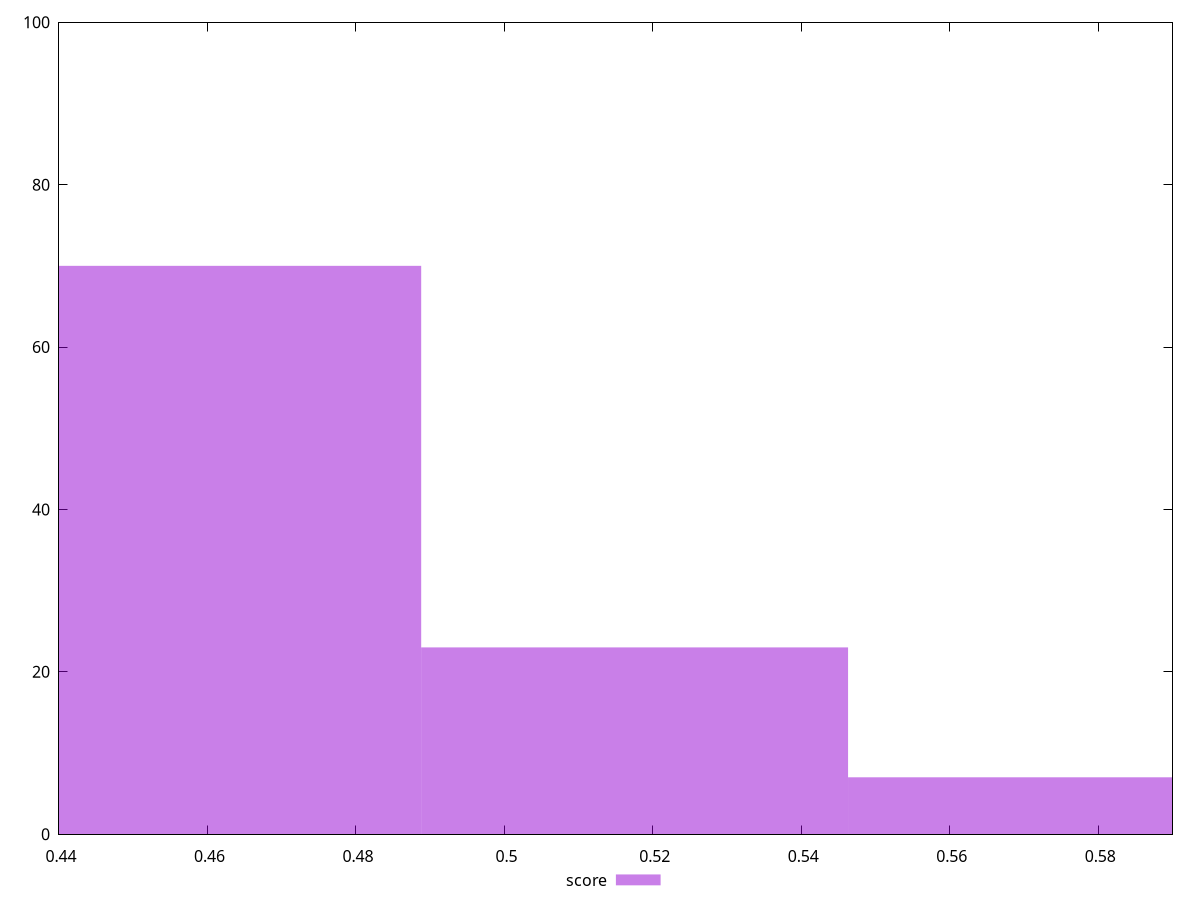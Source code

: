 reset

$score <<EOF
0.4600387741986634 70
0.5175436209734964 23
0.5750484677483293 7
EOF

set key outside below
set boxwidth 0.057504846774832925
set xrange [0.44:0.59]
set yrange [0:100]
set trange [0:100]
set style fill transparent solid 0.5 noborder
set terminal svg size 640, 490 enhanced background rgb 'white'
set output "report_00009_2021-02-08T22-37-41.559Z/uses-http2/samples/pages+cached+noadtech+nomedia+nocss/score/histogram.svg"

plot $score title "score" with boxes

reset
